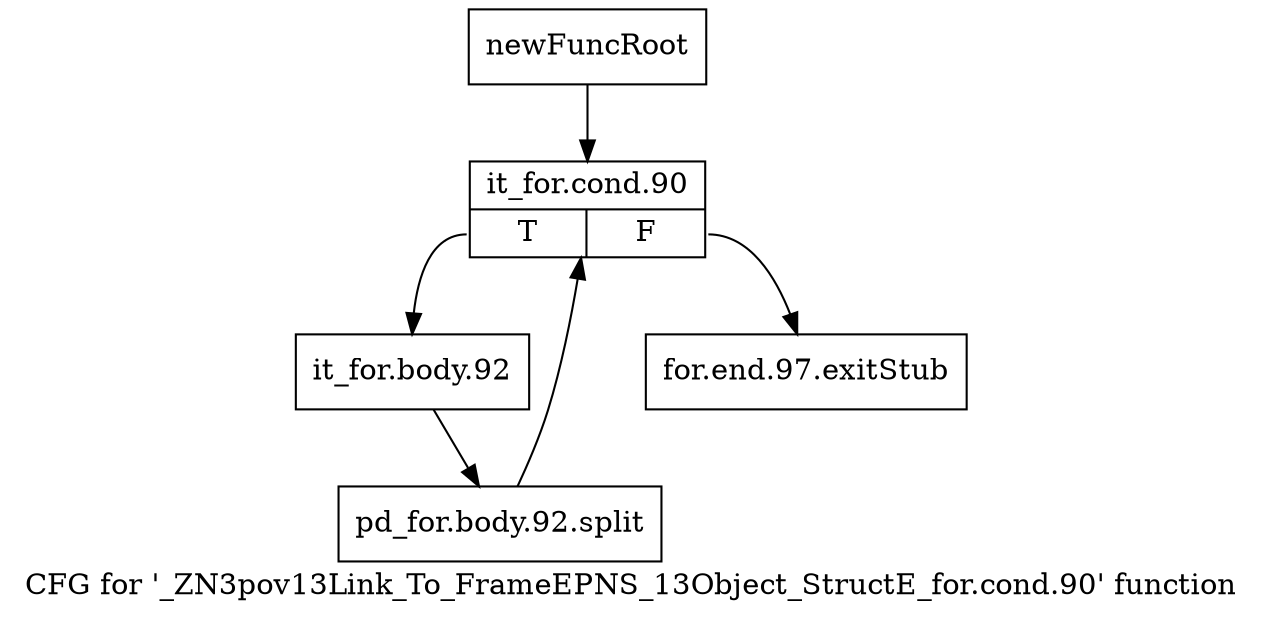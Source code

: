 digraph "CFG for '_ZN3pov13Link_To_FrameEPNS_13Object_StructE_for.cond.90' function" {
	label="CFG for '_ZN3pov13Link_To_FrameEPNS_13Object_StructE_for.cond.90' function";

	Node0x2738930 [shape=record,label="{newFuncRoot}"];
	Node0x2738930 -> Node0x27389d0;
	Node0x2738980 [shape=record,label="{for.end.97.exitStub}"];
	Node0x27389d0 [shape=record,label="{it_for.cond.90|{<s0>T|<s1>F}}"];
	Node0x27389d0:s0 -> Node0x2738a20;
	Node0x27389d0:s1 -> Node0x2738980;
	Node0x2738a20 [shape=record,label="{it_for.body.92}"];
	Node0x2738a20 -> Node0x37afb80;
	Node0x37afb80 [shape=record,label="{pd_for.body.92.split}"];
	Node0x37afb80 -> Node0x27389d0;
}

